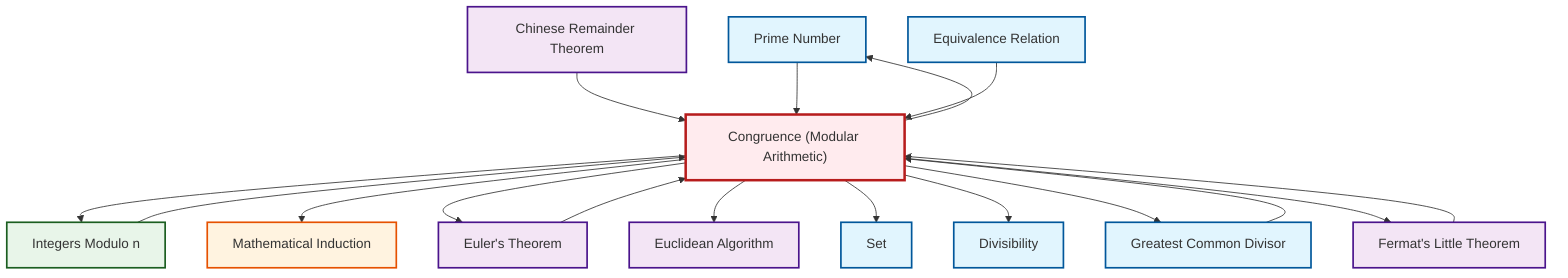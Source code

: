 graph TD
    classDef definition fill:#e1f5fe,stroke:#01579b,stroke-width:2px
    classDef theorem fill:#f3e5f5,stroke:#4a148c,stroke-width:2px
    classDef axiom fill:#fff3e0,stroke:#e65100,stroke-width:2px
    classDef example fill:#e8f5e9,stroke:#1b5e20,stroke-width:2px
    classDef current fill:#ffebee,stroke:#b71c1c,stroke-width:3px
    thm-euclidean-algorithm["Euclidean Algorithm"]:::theorem
    def-prime["Prime Number"]:::definition
    def-equivalence-relation["Equivalence Relation"]:::definition
    def-congruence["Congruence (Modular Arithmetic)"]:::definition
    thm-euler["Euler's Theorem"]:::theorem
    def-set["Set"]:::definition
    def-gcd["Greatest Common Divisor"]:::definition
    def-divisibility["Divisibility"]:::definition
    thm-fermat-little["Fermat's Little Theorem"]:::theorem
    ax-induction["Mathematical Induction"]:::axiom
    ex-quotient-integers-mod-n["Integers Modulo n"]:::example
    thm-chinese-remainder["Chinese Remainder Theorem"]:::theorem
    def-congruence --> ex-quotient-integers-mod-n
    def-congruence --> ax-induction
    thm-euler --> def-congruence
    def-congruence --> thm-euler
    def-congruence --> thm-euclidean-algorithm
    def-gcd --> def-congruence
    def-congruence --> def-set
    ex-quotient-integers-mod-n --> def-congruence
    def-congruence --> def-divisibility
    thm-chinese-remainder --> def-congruence
    def-congruence --> def-prime
    thm-fermat-little --> def-congruence
    def-congruence --> def-gcd
    def-prime --> def-congruence
    def-congruence --> thm-fermat-little
    def-equivalence-relation --> def-congruence
    class def-congruence current
